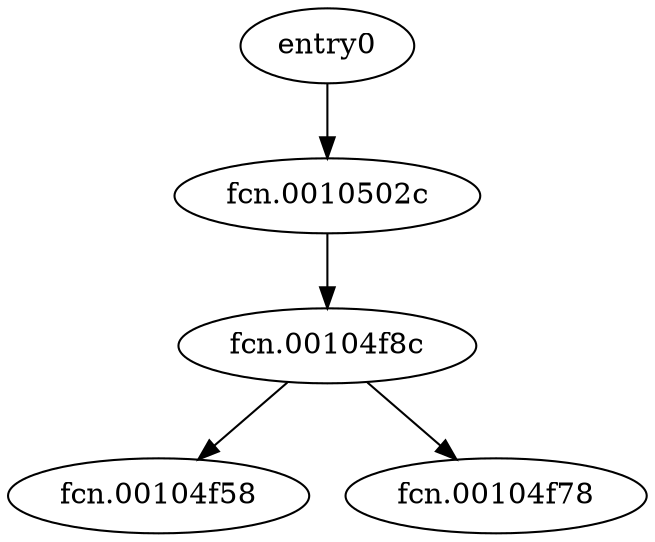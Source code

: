 digraph code {
  "0x00104420" [label="entry0"];
  "0x00104420" -> "0x0010502c";
  "0x0010502c" [label="fcn.0010502c"];
  "0x0010502c" [label="fcn.0010502c"];
  "0x0010502c" -> "0x00104f8c";
  "0x00104f8c" [label="fcn.00104f8c"];
  "0x00104f8c" [label="fcn.00104f8c"];
  "0x00104f8c" -> "0x00104f58";
  "0x00104f58" [label="fcn.00104f58"];
  "0x00104f8c" -> "0x00104f78";
  "0x00104f78" [label="fcn.00104f78"];
}